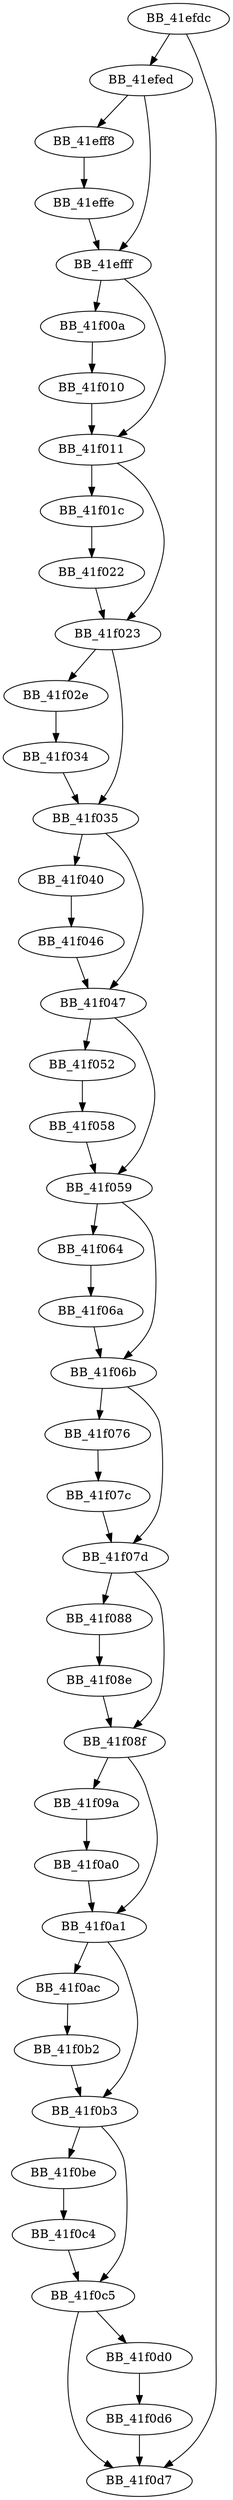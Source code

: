 DiGraph ___free_lconv_mon{
BB_41efdc->BB_41efed
BB_41efdc->BB_41f0d7
BB_41efed->BB_41eff8
BB_41efed->BB_41efff
BB_41eff8->BB_41effe
BB_41effe->BB_41efff
BB_41efff->BB_41f00a
BB_41efff->BB_41f011
BB_41f00a->BB_41f010
BB_41f010->BB_41f011
BB_41f011->BB_41f01c
BB_41f011->BB_41f023
BB_41f01c->BB_41f022
BB_41f022->BB_41f023
BB_41f023->BB_41f02e
BB_41f023->BB_41f035
BB_41f02e->BB_41f034
BB_41f034->BB_41f035
BB_41f035->BB_41f040
BB_41f035->BB_41f047
BB_41f040->BB_41f046
BB_41f046->BB_41f047
BB_41f047->BB_41f052
BB_41f047->BB_41f059
BB_41f052->BB_41f058
BB_41f058->BB_41f059
BB_41f059->BB_41f064
BB_41f059->BB_41f06b
BB_41f064->BB_41f06a
BB_41f06a->BB_41f06b
BB_41f06b->BB_41f076
BB_41f06b->BB_41f07d
BB_41f076->BB_41f07c
BB_41f07c->BB_41f07d
BB_41f07d->BB_41f088
BB_41f07d->BB_41f08f
BB_41f088->BB_41f08e
BB_41f08e->BB_41f08f
BB_41f08f->BB_41f09a
BB_41f08f->BB_41f0a1
BB_41f09a->BB_41f0a0
BB_41f0a0->BB_41f0a1
BB_41f0a1->BB_41f0ac
BB_41f0a1->BB_41f0b3
BB_41f0ac->BB_41f0b2
BB_41f0b2->BB_41f0b3
BB_41f0b3->BB_41f0be
BB_41f0b3->BB_41f0c5
BB_41f0be->BB_41f0c4
BB_41f0c4->BB_41f0c5
BB_41f0c5->BB_41f0d0
BB_41f0c5->BB_41f0d7
BB_41f0d0->BB_41f0d6
BB_41f0d6->BB_41f0d7
}
